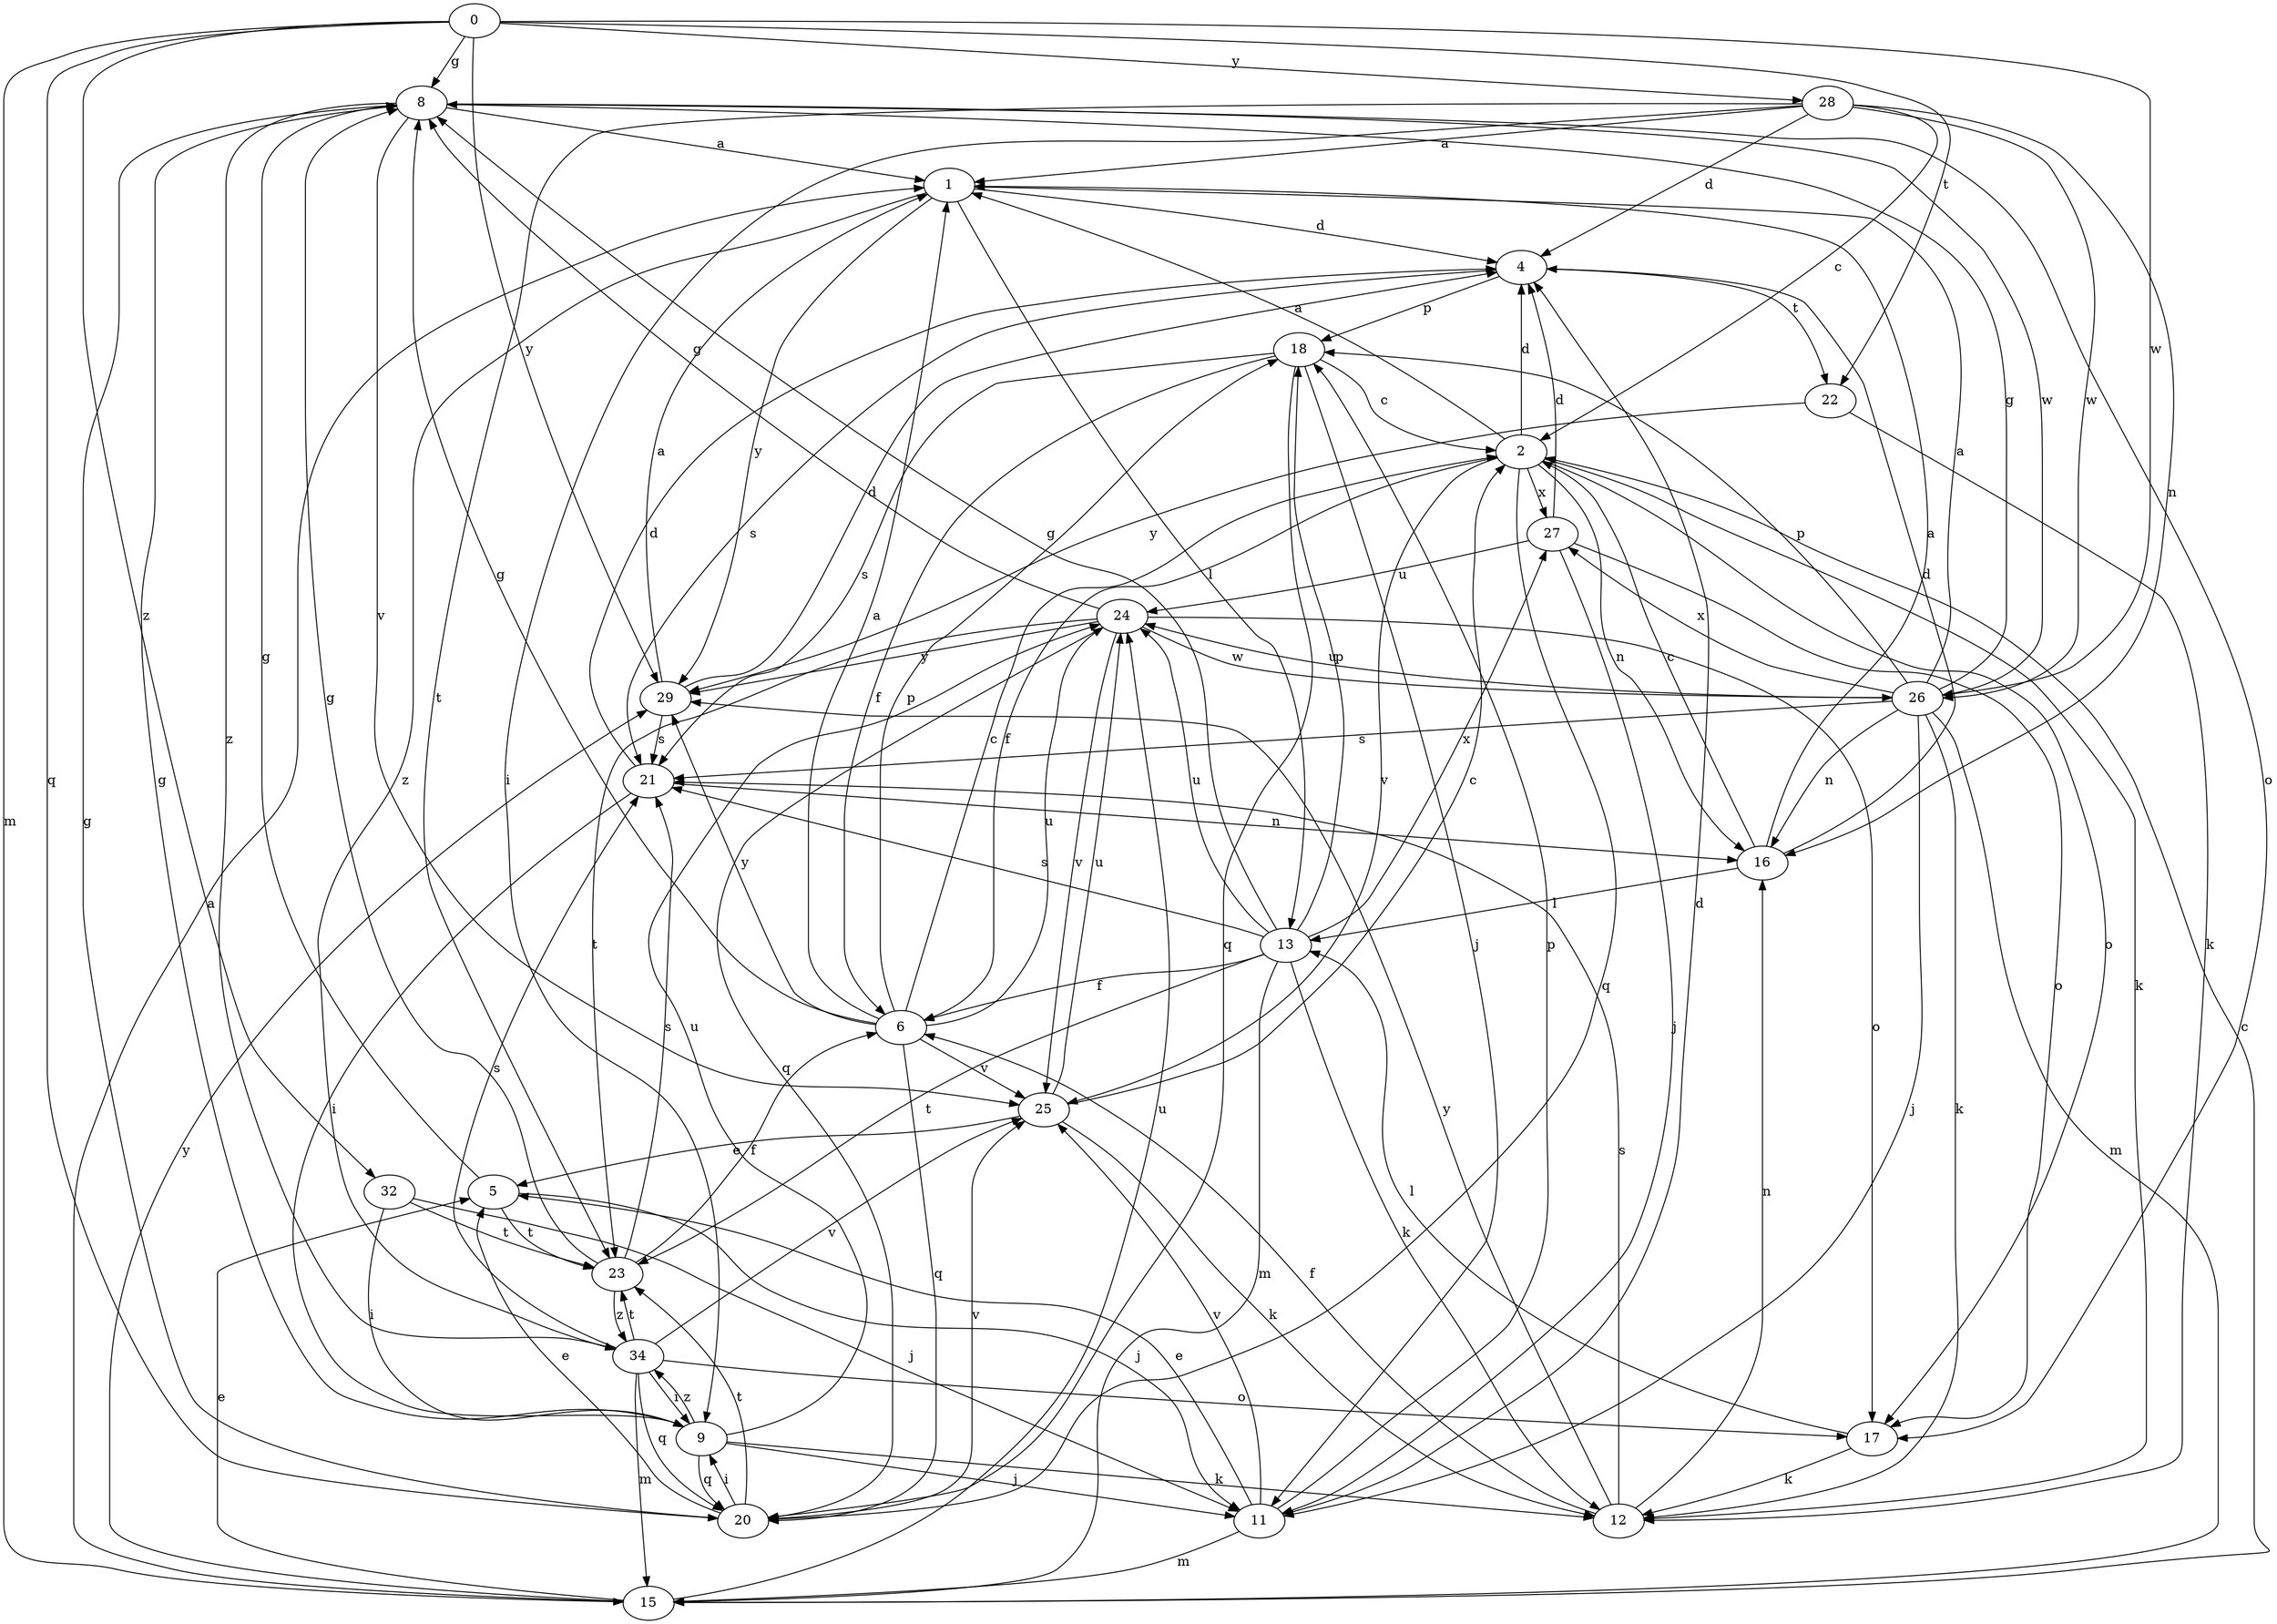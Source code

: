 strict digraph  {
0;
1;
2;
4;
5;
6;
8;
9;
11;
12;
13;
15;
16;
17;
18;
20;
21;
22;
23;
24;
25;
26;
27;
28;
29;
32;
34;
0 -> 8  [label=g];
0 -> 15  [label=m];
0 -> 20  [label=q];
0 -> 22  [label=t];
0 -> 26  [label=w];
0 -> 28  [label=y];
0 -> 29  [label=y];
0 -> 32  [label=z];
1 -> 4  [label=d];
1 -> 13  [label=l];
1 -> 29  [label=y];
1 -> 34  [label=z];
2 -> 1  [label=a];
2 -> 4  [label=d];
2 -> 6  [label=f];
2 -> 12  [label=k];
2 -> 16  [label=n];
2 -> 17  [label=o];
2 -> 20  [label=q];
2 -> 25  [label=v];
2 -> 27  [label=x];
4 -> 18  [label=p];
4 -> 21  [label=s];
4 -> 22  [label=t];
5 -> 8  [label=g];
5 -> 11  [label=j];
5 -> 23  [label=t];
6 -> 1  [label=a];
6 -> 2  [label=c];
6 -> 8  [label=g];
6 -> 18  [label=p];
6 -> 20  [label=q];
6 -> 24  [label=u];
6 -> 25  [label=v];
6 -> 29  [label=y];
8 -> 1  [label=a];
8 -> 17  [label=o];
8 -> 25  [label=v];
8 -> 26  [label=w];
8 -> 34  [label=z];
9 -> 8  [label=g];
9 -> 11  [label=j];
9 -> 12  [label=k];
9 -> 20  [label=q];
9 -> 24  [label=u];
9 -> 34  [label=z];
11 -> 4  [label=d];
11 -> 5  [label=e];
11 -> 15  [label=m];
11 -> 18  [label=p];
11 -> 25  [label=v];
12 -> 6  [label=f];
12 -> 16  [label=n];
12 -> 21  [label=s];
12 -> 29  [label=y];
13 -> 6  [label=f];
13 -> 8  [label=g];
13 -> 12  [label=k];
13 -> 15  [label=m];
13 -> 18  [label=p];
13 -> 21  [label=s];
13 -> 23  [label=t];
13 -> 24  [label=u];
13 -> 27  [label=x];
15 -> 1  [label=a];
15 -> 2  [label=c];
15 -> 5  [label=e];
15 -> 24  [label=u];
15 -> 29  [label=y];
16 -> 1  [label=a];
16 -> 2  [label=c];
16 -> 4  [label=d];
16 -> 13  [label=l];
17 -> 12  [label=k];
17 -> 13  [label=l];
18 -> 2  [label=c];
18 -> 6  [label=f];
18 -> 11  [label=j];
18 -> 20  [label=q];
18 -> 21  [label=s];
20 -> 5  [label=e];
20 -> 8  [label=g];
20 -> 9  [label=i];
20 -> 23  [label=t];
20 -> 25  [label=v];
21 -> 4  [label=d];
21 -> 9  [label=i];
21 -> 16  [label=n];
22 -> 12  [label=k];
22 -> 29  [label=y];
23 -> 6  [label=f];
23 -> 8  [label=g];
23 -> 21  [label=s];
23 -> 34  [label=z];
24 -> 8  [label=g];
24 -> 17  [label=o];
24 -> 20  [label=q];
24 -> 23  [label=t];
24 -> 25  [label=v];
24 -> 26  [label=w];
24 -> 29  [label=y];
25 -> 2  [label=c];
25 -> 5  [label=e];
25 -> 12  [label=k];
25 -> 24  [label=u];
26 -> 1  [label=a];
26 -> 8  [label=g];
26 -> 11  [label=j];
26 -> 12  [label=k];
26 -> 15  [label=m];
26 -> 16  [label=n];
26 -> 18  [label=p];
26 -> 21  [label=s];
26 -> 24  [label=u];
26 -> 27  [label=x];
27 -> 4  [label=d];
27 -> 11  [label=j];
27 -> 17  [label=o];
27 -> 24  [label=u];
28 -> 1  [label=a];
28 -> 2  [label=c];
28 -> 4  [label=d];
28 -> 9  [label=i];
28 -> 16  [label=n];
28 -> 23  [label=t];
28 -> 26  [label=w];
29 -> 1  [label=a];
29 -> 4  [label=d];
29 -> 21  [label=s];
32 -> 9  [label=i];
32 -> 11  [label=j];
32 -> 23  [label=t];
34 -> 9  [label=i];
34 -> 15  [label=m];
34 -> 17  [label=o];
34 -> 20  [label=q];
34 -> 21  [label=s];
34 -> 23  [label=t];
34 -> 25  [label=v];
}
